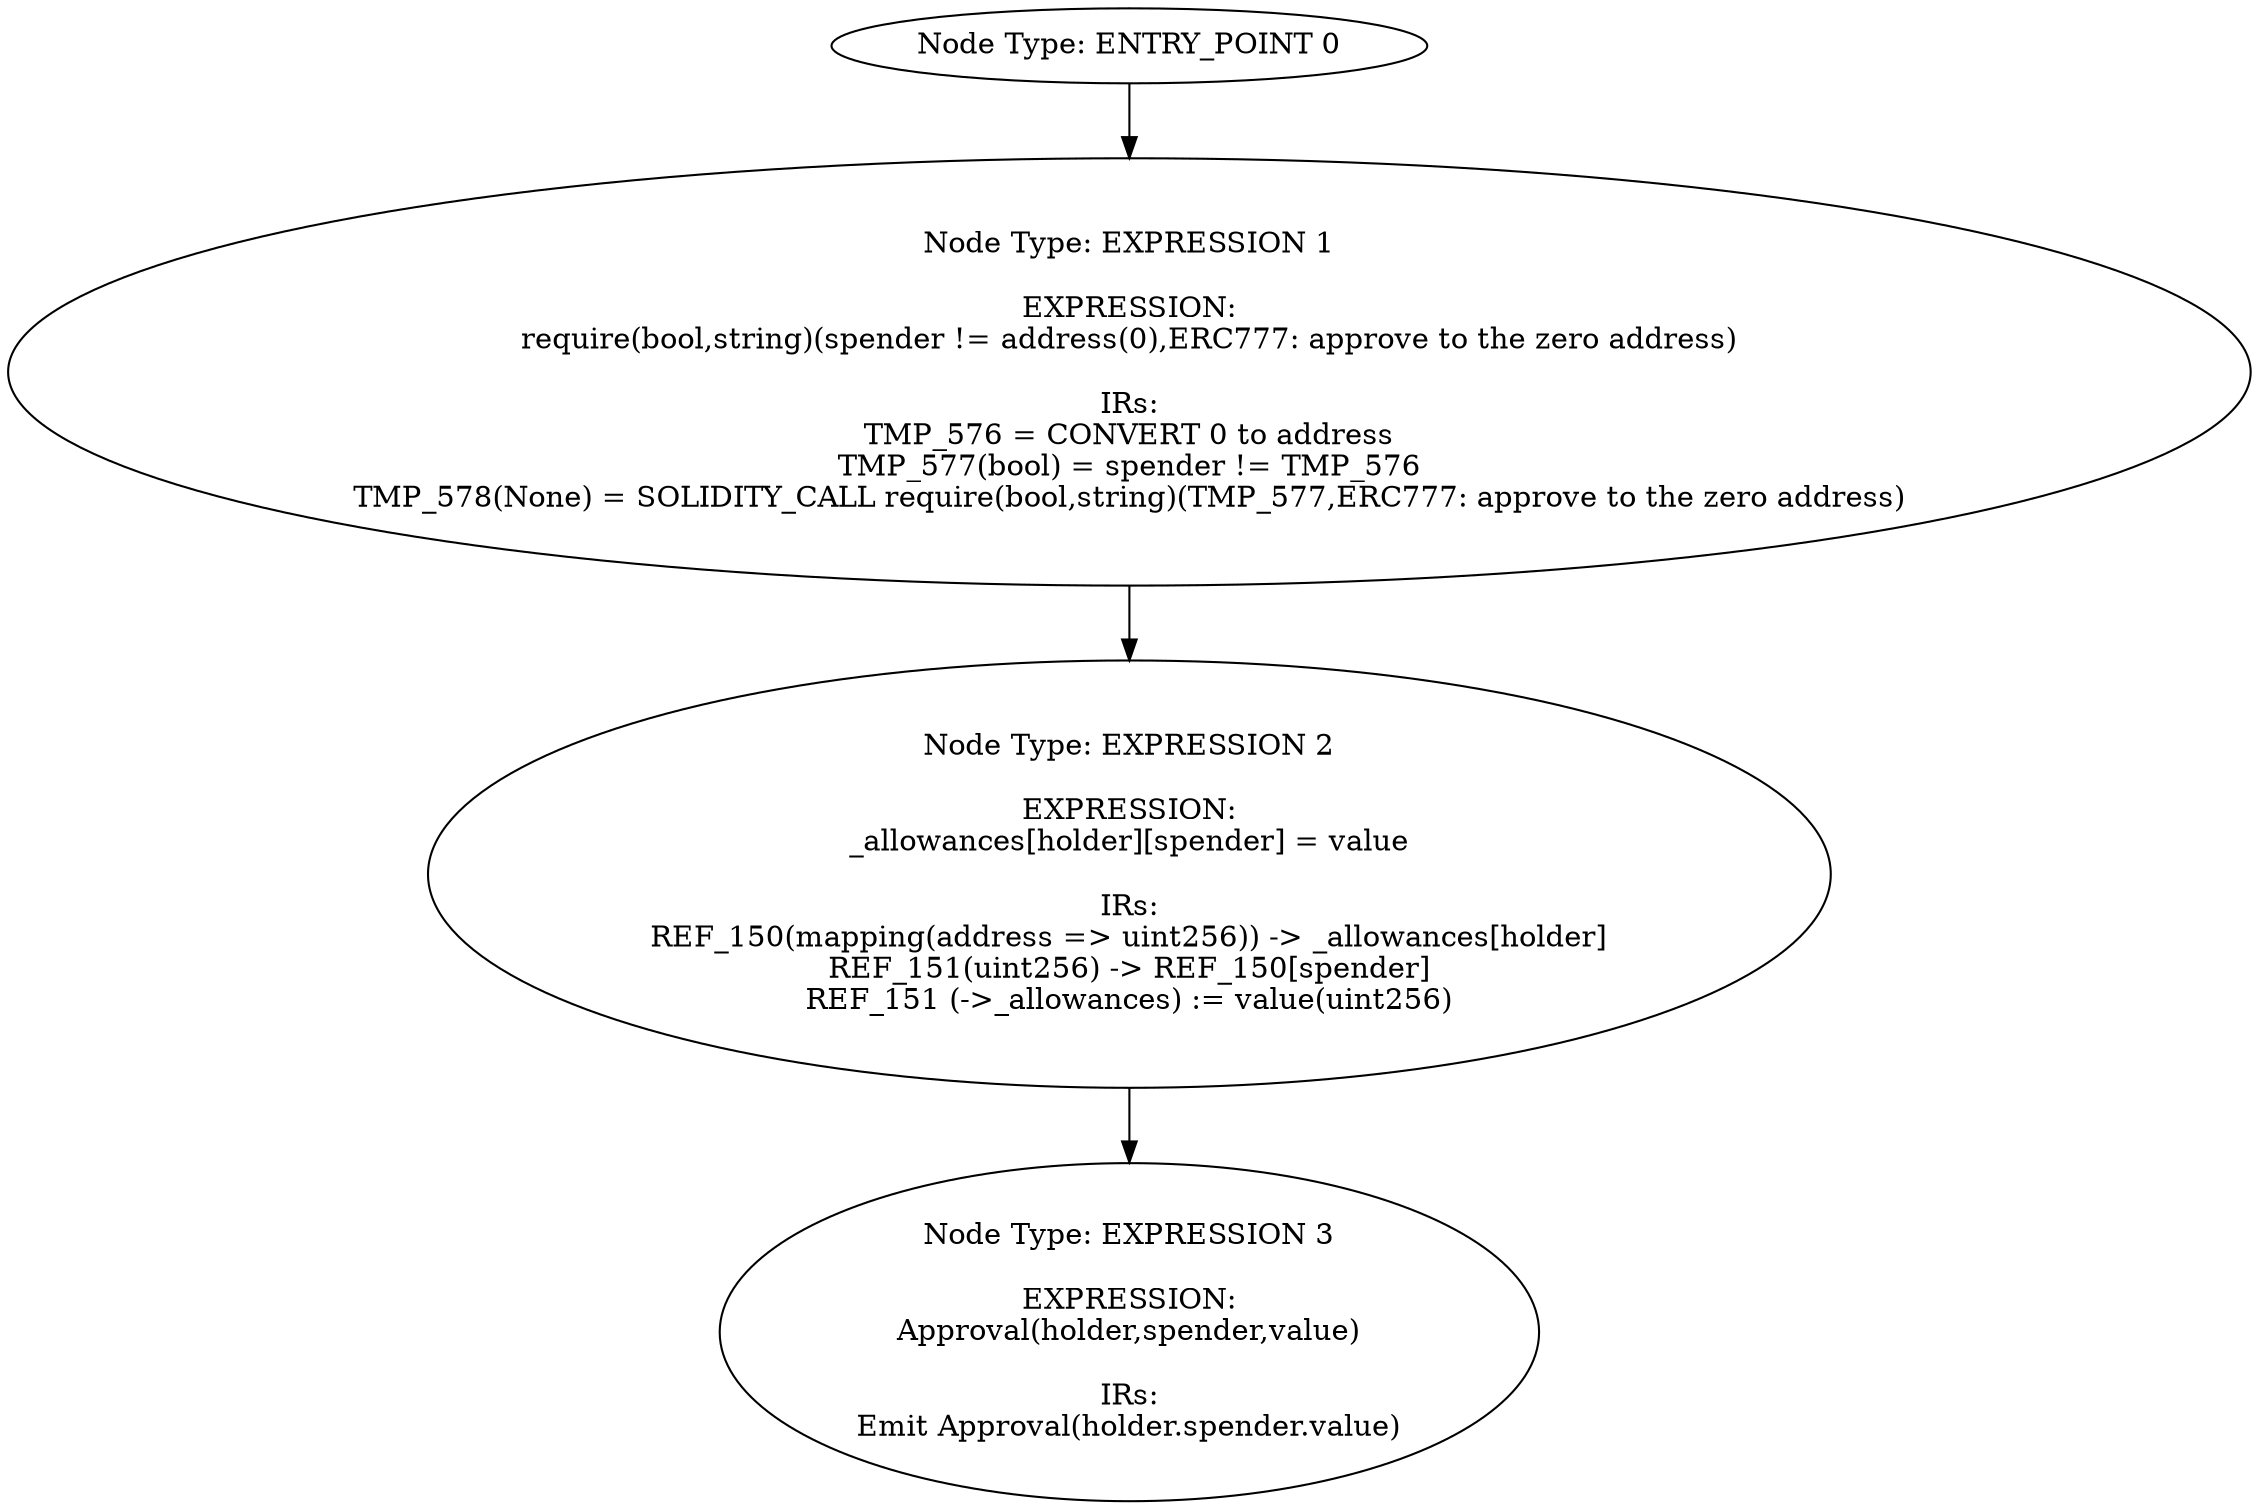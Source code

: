 digraph{
0[label="Node Type: ENTRY_POINT 0
"];
0->1;
1[label="Node Type: EXPRESSION 1

EXPRESSION:
require(bool,string)(spender != address(0),ERC777: approve to the zero address)

IRs:
TMP_576 = CONVERT 0 to address
TMP_577(bool) = spender != TMP_576
TMP_578(None) = SOLIDITY_CALL require(bool,string)(TMP_577,ERC777: approve to the zero address)"];
1->2;
2[label="Node Type: EXPRESSION 2

EXPRESSION:
_allowances[holder][spender] = value

IRs:
REF_150(mapping(address => uint256)) -> _allowances[holder]
REF_151(uint256) -> REF_150[spender]
REF_151 (->_allowances) := value(uint256)"];
2->3;
3[label="Node Type: EXPRESSION 3

EXPRESSION:
Approval(holder,spender,value)

IRs:
Emit Approval(holder.spender.value)"];
}

